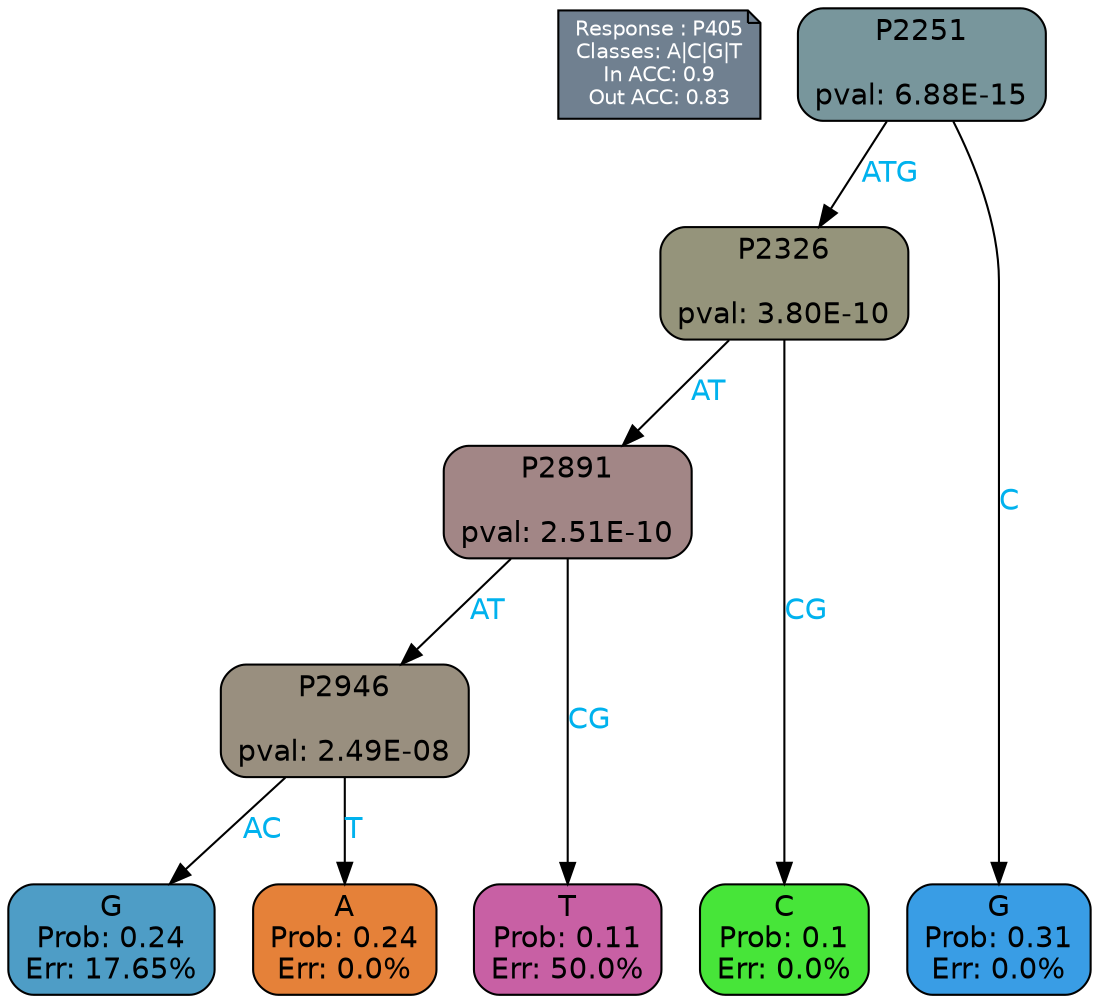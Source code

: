 digraph Tree {
node [shape=box, style="filled, rounded", color="black", fontname=helvetica] ;
graph [ranksep=equally, splines=polylines, bgcolor=transparent, dpi=600] ;
edge [fontname=helvetica] ;
LEGEND [label="Response : P405
Classes: A|C|G|T
In ACC: 0.9
Out ACC: 0.83
",shape=note,align=left,style=filled,fillcolor="slategray",fontcolor="white",fontsize=10];1 [label="P2251

pval: 6.88E-15", fillcolor="#78969c"] ;
2 [label="P2326

pval: 3.80E-10", fillcolor="#95947b"] ;
3 [label="P2891

pval: 2.51E-10", fillcolor="#a28686"] ;
4 [label="P2946

pval: 2.49E-08", fillcolor="#998f7f"] ;
5 [label="G
Prob: 0.24
Err: 17.65%", fillcolor="#4e9dc6"] ;
6 [label="A
Prob: 0.24
Err: 0.0%", fillcolor="#e58139"] ;
7 [label="T
Prob: 0.11
Err: 50.0%", fillcolor="#c860a4"] ;
8 [label="C
Prob: 0.1
Err: 0.0%", fillcolor="#47e539"] ;
9 [label="G
Prob: 0.31
Err: 0.0%", fillcolor="#399de5"] ;
1 -> 9 [label="C",fontcolor=deepskyblue2] ;
1 -> 2 [label="ATG",fontcolor=deepskyblue2] ;
2 -> 8 [label="CG",fontcolor=deepskyblue2] ;
2 -> 3 [label="AT",fontcolor=deepskyblue2] ;
3 -> 4 [label="AT",fontcolor=deepskyblue2] ;
3 -> 7 [label="CG",fontcolor=deepskyblue2] ;
4 -> 5 [label="AC",fontcolor=deepskyblue2] ;
4 -> 6 [label="T",fontcolor=deepskyblue2] ;
{rank = same; 5;6;7;8;9;}{rank = same; LEGEND;1;}}
